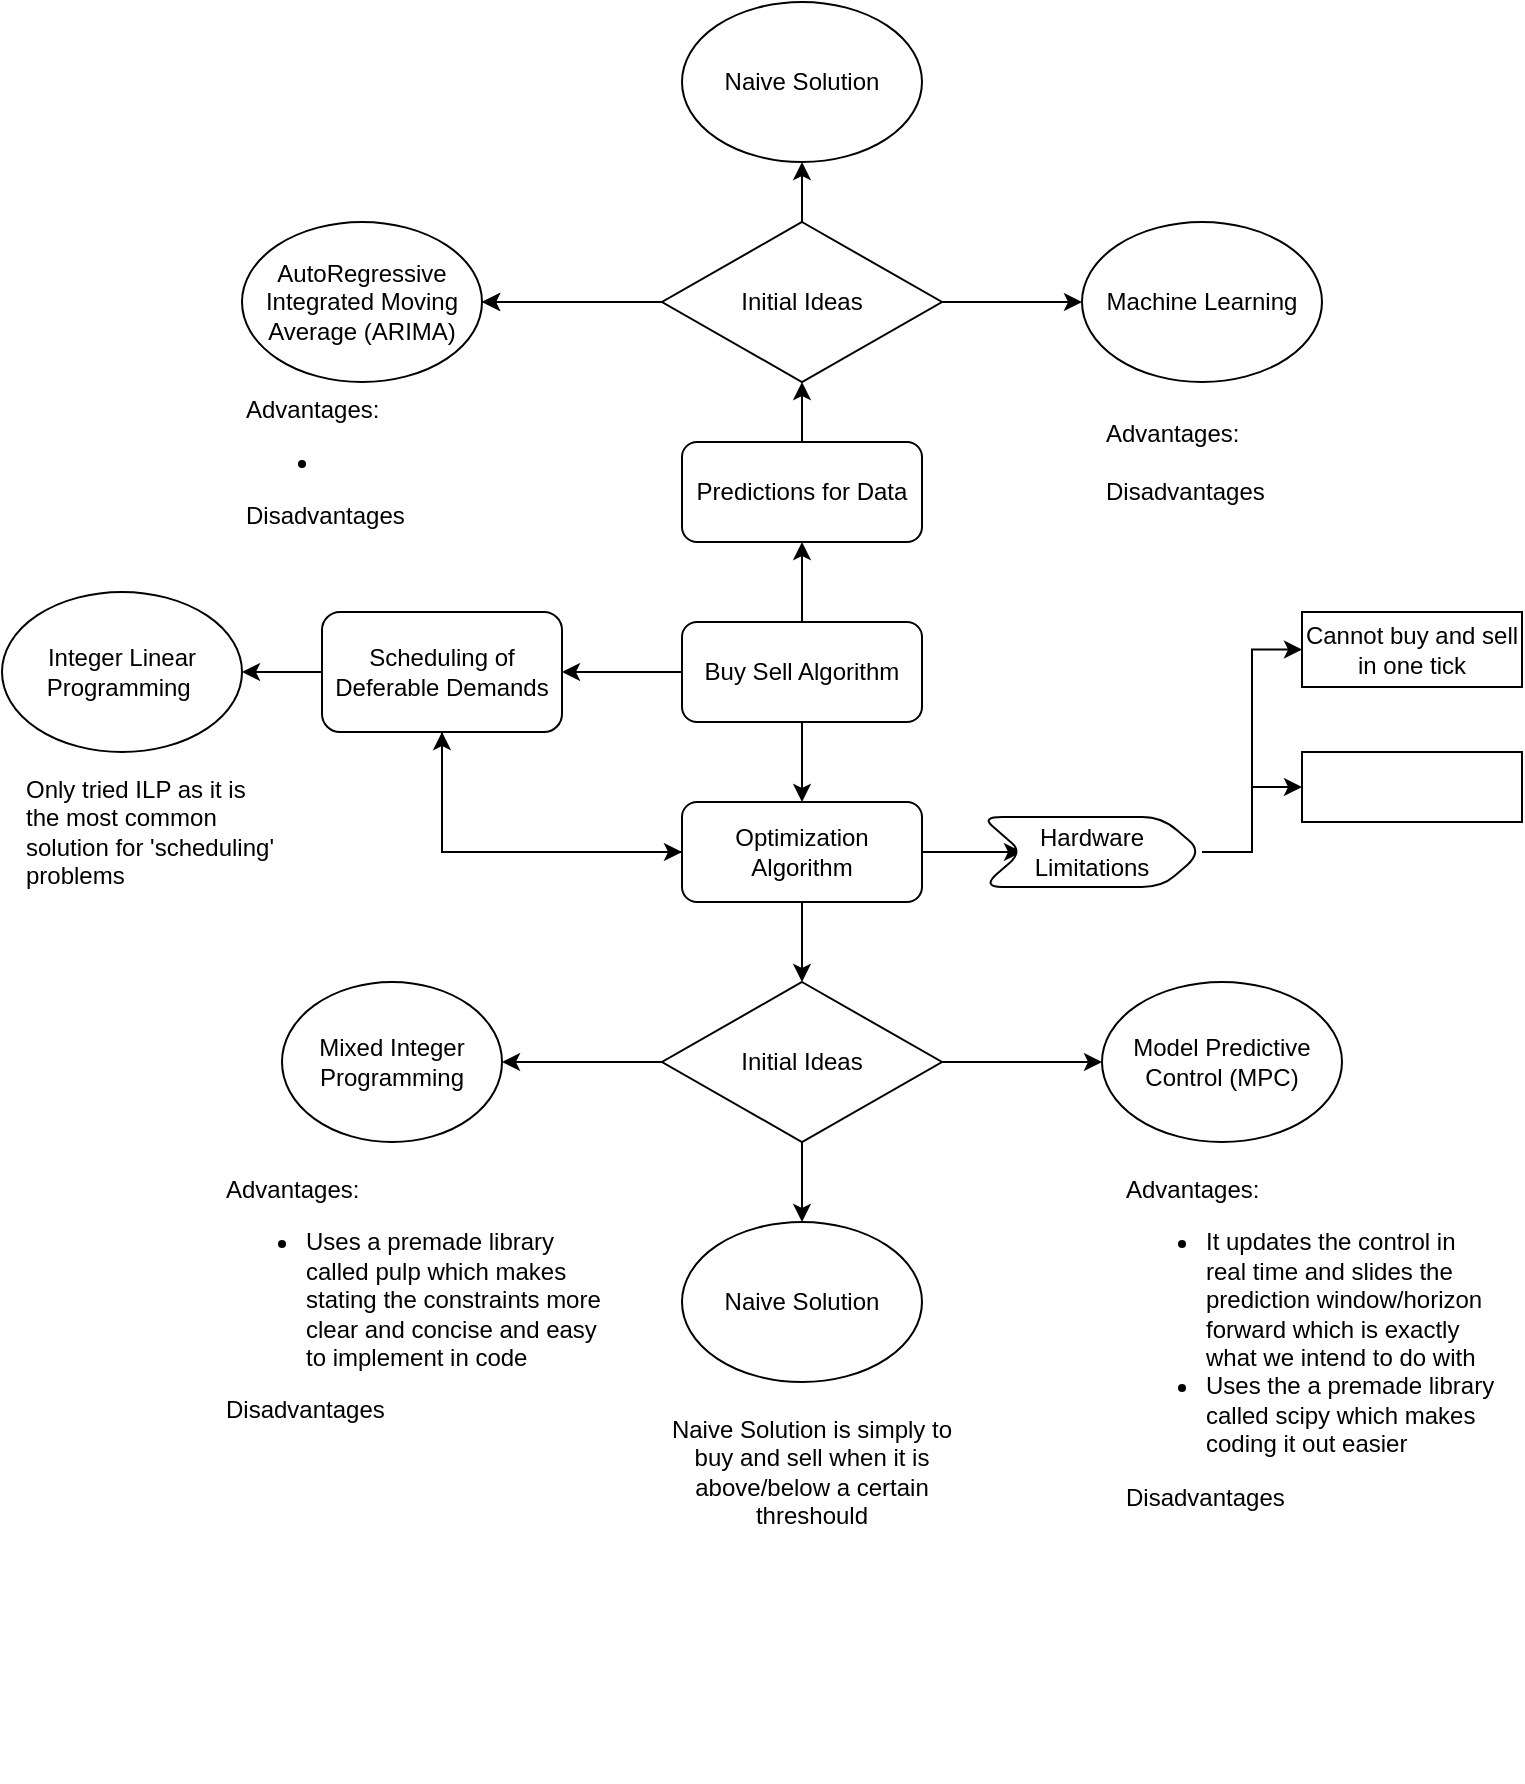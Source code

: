 <mxfile version="24.4.8" type="github">
  <diagram name="Page-1" id="UxOaTtIUIqS_tEpt3Vct">
    <mxGraphModel dx="1050" dy="522" grid="1" gridSize="10" guides="1" tooltips="1" connect="1" arrows="1" fold="1" page="1" pageScale="1" pageWidth="850" pageHeight="1100" math="0" shadow="0">
      <root>
        <mxCell id="0" />
        <mxCell id="1" parent="0" />
        <mxCell id="irKkEr3Q99a9lG1IQd4l-3" value="" style="edgeStyle=orthogonalEdgeStyle;rounded=0;orthogonalLoop=1;jettySize=auto;html=1;" edge="1" parent="1" source="irKkEr3Q99a9lG1IQd4l-1" target="irKkEr3Q99a9lG1IQd4l-2">
          <mxGeometry relative="1" as="geometry" />
        </mxCell>
        <mxCell id="irKkEr3Q99a9lG1IQd4l-7" value="" style="edgeStyle=orthogonalEdgeStyle;rounded=0;orthogonalLoop=1;jettySize=auto;html=1;" edge="1" parent="1" source="irKkEr3Q99a9lG1IQd4l-1" target="irKkEr3Q99a9lG1IQd4l-6">
          <mxGeometry relative="1" as="geometry" />
        </mxCell>
        <mxCell id="irKkEr3Q99a9lG1IQd4l-22" value="" style="edgeStyle=orthogonalEdgeStyle;rounded=0;orthogonalLoop=1;jettySize=auto;html=1;" edge="1" parent="1" source="irKkEr3Q99a9lG1IQd4l-1" target="irKkEr3Q99a9lG1IQd4l-21">
          <mxGeometry relative="1" as="geometry" />
        </mxCell>
        <mxCell id="irKkEr3Q99a9lG1IQd4l-1" value="Buy Sell Algorithm" style="rounded=1;whiteSpace=wrap;html=1;" vertex="1" parent="1">
          <mxGeometry x="360" y="390" width="120" height="50" as="geometry" />
        </mxCell>
        <mxCell id="irKkEr3Q99a9lG1IQd4l-16" style="edgeStyle=orthogonalEdgeStyle;rounded=0;orthogonalLoop=1;jettySize=auto;html=1;entryX=0.5;entryY=1;entryDx=0;entryDy=0;" edge="1" parent="1" source="irKkEr3Q99a9lG1IQd4l-2" target="irKkEr3Q99a9lG1IQd4l-15">
          <mxGeometry relative="1" as="geometry" />
        </mxCell>
        <mxCell id="irKkEr3Q99a9lG1IQd4l-2" value="Predictions for Data" style="rounded=1;whiteSpace=wrap;html=1;" vertex="1" parent="1">
          <mxGeometry x="360" y="300" width="120" height="50" as="geometry" />
        </mxCell>
        <mxCell id="irKkEr3Q99a9lG1IQd4l-10" style="edgeStyle=orthogonalEdgeStyle;rounded=0;orthogonalLoop=1;jettySize=auto;html=1;" edge="1" parent="1" source="irKkEr3Q99a9lG1IQd4l-6" target="irKkEr3Q99a9lG1IQd4l-8">
          <mxGeometry relative="1" as="geometry" />
        </mxCell>
        <mxCell id="irKkEr3Q99a9lG1IQd4l-26" style="edgeStyle=orthogonalEdgeStyle;rounded=0;orthogonalLoop=1;jettySize=auto;html=1;entryX=0.5;entryY=1;entryDx=0;entryDy=0;" edge="1" parent="1" source="irKkEr3Q99a9lG1IQd4l-6" target="irKkEr3Q99a9lG1IQd4l-21">
          <mxGeometry relative="1" as="geometry" />
        </mxCell>
        <mxCell id="irKkEr3Q99a9lG1IQd4l-28" value="" style="edgeStyle=orthogonalEdgeStyle;rounded=0;orthogonalLoop=1;jettySize=auto;html=1;" edge="1" parent="1" source="irKkEr3Q99a9lG1IQd4l-6" target="irKkEr3Q99a9lG1IQd4l-27">
          <mxGeometry relative="1" as="geometry" />
        </mxCell>
        <mxCell id="irKkEr3Q99a9lG1IQd4l-6" value="Optimization Algorithm" style="rounded=1;whiteSpace=wrap;html=1;" vertex="1" parent="1">
          <mxGeometry x="360" y="480" width="120" height="50" as="geometry" />
        </mxCell>
        <mxCell id="irKkEr3Q99a9lG1IQd4l-12" value="" style="edgeStyle=orthogonalEdgeStyle;rounded=0;orthogonalLoop=1;jettySize=auto;html=1;" edge="1" parent="1" source="irKkEr3Q99a9lG1IQd4l-8" target="irKkEr3Q99a9lG1IQd4l-11">
          <mxGeometry relative="1" as="geometry" />
        </mxCell>
        <mxCell id="irKkEr3Q99a9lG1IQd4l-43" style="edgeStyle=orthogonalEdgeStyle;rounded=0;orthogonalLoop=1;jettySize=auto;html=1;entryX=0.5;entryY=0;entryDx=0;entryDy=0;" edge="1" parent="1" source="irKkEr3Q99a9lG1IQd4l-8" target="irKkEr3Q99a9lG1IQd4l-42">
          <mxGeometry relative="1" as="geometry" />
        </mxCell>
        <mxCell id="irKkEr3Q99a9lG1IQd4l-49" style="edgeStyle=orthogonalEdgeStyle;rounded=0;orthogonalLoop=1;jettySize=auto;html=1;entryX=0;entryY=0.5;entryDx=0;entryDy=0;" edge="1" parent="1" source="irKkEr3Q99a9lG1IQd4l-8" target="irKkEr3Q99a9lG1IQd4l-48">
          <mxGeometry relative="1" as="geometry" />
        </mxCell>
        <mxCell id="irKkEr3Q99a9lG1IQd4l-8" value="Initial Ideas" style="rhombus;whiteSpace=wrap;html=1;" vertex="1" parent="1">
          <mxGeometry x="350" y="570" width="140" height="80" as="geometry" />
        </mxCell>
        <mxCell id="irKkEr3Q99a9lG1IQd4l-11" value="Mixed Integer Programming" style="ellipse;whiteSpace=wrap;html=1;" vertex="1" parent="1">
          <mxGeometry x="160" y="570" width="110" height="80" as="geometry" />
        </mxCell>
        <mxCell id="irKkEr3Q99a9lG1IQd4l-14" value="Advantages:&lt;div&gt;&lt;ul&gt;&lt;li&gt;Uses a premade library called pulp which makes stating the constraints more clear and concise and easy to implement in code&lt;/li&gt;&lt;/ul&gt;&lt;/div&gt;&lt;div style=&quot;&quot;&gt;Disadvantages&lt;/div&gt;" style="text;html=1;align=left;verticalAlign=top;whiteSpace=wrap;rounded=0;" vertex="1" parent="1">
          <mxGeometry x="130" y="660" width="190" height="280" as="geometry" />
        </mxCell>
        <mxCell id="irKkEr3Q99a9lG1IQd4l-18" value="" style="edgeStyle=orthogonalEdgeStyle;rounded=0;orthogonalLoop=1;jettySize=auto;html=1;" edge="1" parent="1" source="irKkEr3Q99a9lG1IQd4l-15">
          <mxGeometry relative="1" as="geometry">
            <mxPoint x="260" y="230" as="targetPoint" />
          </mxGeometry>
        </mxCell>
        <mxCell id="irKkEr3Q99a9lG1IQd4l-20" style="edgeStyle=orthogonalEdgeStyle;rounded=0;orthogonalLoop=1;jettySize=auto;html=1;entryX=1;entryY=0.5;entryDx=0;entryDy=0;" edge="1" parent="1" source="irKkEr3Q99a9lG1IQd4l-15" target="irKkEr3Q99a9lG1IQd4l-19">
          <mxGeometry relative="1" as="geometry" />
        </mxCell>
        <mxCell id="irKkEr3Q99a9lG1IQd4l-45" style="edgeStyle=orthogonalEdgeStyle;rounded=0;orthogonalLoop=1;jettySize=auto;html=1;entryX=0.5;entryY=1;entryDx=0;entryDy=0;" edge="1" parent="1" source="irKkEr3Q99a9lG1IQd4l-15" target="irKkEr3Q99a9lG1IQd4l-44">
          <mxGeometry relative="1" as="geometry" />
        </mxCell>
        <mxCell id="irKkEr3Q99a9lG1IQd4l-47" style="edgeStyle=orthogonalEdgeStyle;rounded=0;orthogonalLoop=1;jettySize=auto;html=1;entryX=0;entryY=0.5;entryDx=0;entryDy=0;" edge="1" parent="1" source="irKkEr3Q99a9lG1IQd4l-15" target="irKkEr3Q99a9lG1IQd4l-46">
          <mxGeometry relative="1" as="geometry" />
        </mxCell>
        <mxCell id="irKkEr3Q99a9lG1IQd4l-15" value="Initial Ideas" style="rhombus;whiteSpace=wrap;html=1;" vertex="1" parent="1">
          <mxGeometry x="350" y="190" width="140" height="80" as="geometry" />
        </mxCell>
        <mxCell id="irKkEr3Q99a9lG1IQd4l-19" value="AutoRegressive Integrated Moving Average (ARIMA)" style="ellipse;whiteSpace=wrap;html=1;" vertex="1" parent="1">
          <mxGeometry x="140" y="190" width="120" height="80" as="geometry" />
        </mxCell>
        <mxCell id="irKkEr3Q99a9lG1IQd4l-25" style="edgeStyle=orthogonalEdgeStyle;rounded=0;orthogonalLoop=1;jettySize=auto;html=1;entryX=0;entryY=0.5;entryDx=0;entryDy=0;" edge="1" parent="1" source="irKkEr3Q99a9lG1IQd4l-21" target="irKkEr3Q99a9lG1IQd4l-6">
          <mxGeometry relative="1" as="geometry">
            <Array as="points">
              <mxPoint x="240" y="505" />
            </Array>
          </mxGeometry>
        </mxCell>
        <mxCell id="irKkEr3Q99a9lG1IQd4l-36" style="edgeStyle=orthogonalEdgeStyle;rounded=0;orthogonalLoop=1;jettySize=auto;html=1;entryX=1;entryY=0.5;entryDx=0;entryDy=0;" edge="1" parent="1" source="irKkEr3Q99a9lG1IQd4l-21" target="irKkEr3Q99a9lG1IQd4l-35">
          <mxGeometry relative="1" as="geometry" />
        </mxCell>
        <mxCell id="irKkEr3Q99a9lG1IQd4l-21" value="Scheduling of Deferable Demands" style="whiteSpace=wrap;html=1;rounded=1;" vertex="1" parent="1">
          <mxGeometry x="180" y="385" width="120" height="60" as="geometry" />
        </mxCell>
        <mxCell id="irKkEr3Q99a9lG1IQd4l-39" style="edgeStyle=orthogonalEdgeStyle;rounded=0;orthogonalLoop=1;jettySize=auto;html=1;entryX=0;entryY=0.5;entryDx=0;entryDy=0;" edge="1" parent="1" source="irKkEr3Q99a9lG1IQd4l-27" target="irKkEr3Q99a9lG1IQd4l-38">
          <mxGeometry relative="1" as="geometry" />
        </mxCell>
        <mxCell id="irKkEr3Q99a9lG1IQd4l-54" style="edgeStyle=orthogonalEdgeStyle;rounded=0;orthogonalLoop=1;jettySize=auto;html=1;" edge="1" parent="1" source="irKkEr3Q99a9lG1IQd4l-27" target="irKkEr3Q99a9lG1IQd4l-53">
          <mxGeometry relative="1" as="geometry" />
        </mxCell>
        <mxCell id="irKkEr3Q99a9lG1IQd4l-27" value="Hardware Limitations" style="shape=step;perimeter=stepPerimeter;whiteSpace=wrap;html=1;fixedSize=1;rounded=1;" vertex="1" parent="1">
          <mxGeometry x="510" y="487.5" width="110" height="35" as="geometry" />
        </mxCell>
        <mxCell id="irKkEr3Q99a9lG1IQd4l-35" value="Integer Linear Programming&amp;nbsp;" style="ellipse;whiteSpace=wrap;html=1;" vertex="1" parent="1">
          <mxGeometry x="20" y="375" width="120" height="80" as="geometry" />
        </mxCell>
        <mxCell id="irKkEr3Q99a9lG1IQd4l-37" value="Only tried ILP as it is the most common solution for &#39;scheduling&#39; problems" style="text;html=1;align=left;verticalAlign=middle;whiteSpace=wrap;rounded=0;" vertex="1" parent="1">
          <mxGeometry x="30" y="480" width="130" height="30" as="geometry" />
        </mxCell>
        <mxCell id="irKkEr3Q99a9lG1IQd4l-38" value="Cannot buy and sell in one tick" style="rounded=0;whiteSpace=wrap;html=1;" vertex="1" parent="1">
          <mxGeometry x="670" y="385" width="110" height="37.5" as="geometry" />
        </mxCell>
        <mxCell id="irKkEr3Q99a9lG1IQd4l-42" value="Naive Solution" style="ellipse;whiteSpace=wrap;html=1;" vertex="1" parent="1">
          <mxGeometry x="360" y="690" width="120" height="80" as="geometry" />
        </mxCell>
        <mxCell id="irKkEr3Q99a9lG1IQd4l-44" value="Naive Solution" style="ellipse;whiteSpace=wrap;html=1;" vertex="1" parent="1">
          <mxGeometry x="360" y="80" width="120" height="80" as="geometry" />
        </mxCell>
        <mxCell id="irKkEr3Q99a9lG1IQd4l-46" value="Machine Learning" style="ellipse;whiteSpace=wrap;html=1;" vertex="1" parent="1">
          <mxGeometry x="560" y="190" width="120" height="80" as="geometry" />
        </mxCell>
        <mxCell id="irKkEr3Q99a9lG1IQd4l-48" value="Model Predictive Control (MPC)" style="ellipse;whiteSpace=wrap;html=1;" vertex="1" parent="1">
          <mxGeometry x="570" y="570" width="120" height="80" as="geometry" />
        </mxCell>
        <mxCell id="irKkEr3Q99a9lG1IQd4l-50" value="Advantages:&lt;div&gt;&lt;ul&gt;&lt;li&gt;&lt;br&gt;&lt;/li&gt;&lt;/ul&gt;&lt;/div&gt;&lt;div style=&quot;&quot;&gt;Disadvantages&lt;/div&gt;" style="text;html=1;align=left;verticalAlign=middle;whiteSpace=wrap;rounded=0;" vertex="1" parent="1">
          <mxGeometry x="140" y="280" width="190" height="60" as="geometry" />
        </mxCell>
        <mxCell id="irKkEr3Q99a9lG1IQd4l-51" value="Advantages:&lt;div&gt;&lt;ul&gt;&lt;li&gt;It updates the control in real time and slides the prediction window/horizon forward which is exactly what we intend to do with&lt;/li&gt;&lt;li&gt;Uses the a premade library called scipy which makes coding it out easier&amp;nbsp;&lt;/li&gt;&lt;/ul&gt;&lt;/div&gt;&lt;div style=&quot;&quot;&gt;Disadvantages&lt;/div&gt;" style="text;html=1;align=left;verticalAlign=top;whiteSpace=wrap;rounded=0;" vertex="1" parent="1">
          <mxGeometry x="580" y="660" width="190" height="310" as="geometry" />
        </mxCell>
        <mxCell id="irKkEr3Q99a9lG1IQd4l-52" value="Advantages:&lt;div&gt;&lt;br&gt;&lt;/div&gt;&lt;div style=&quot;&quot;&gt;Disadvantages&lt;/div&gt;" style="text;html=1;align=left;verticalAlign=middle;whiteSpace=wrap;rounded=0;" vertex="1" parent="1">
          <mxGeometry x="570" y="280" width="190" height="60" as="geometry" />
        </mxCell>
        <mxCell id="irKkEr3Q99a9lG1IQd4l-53" value="" style="rounded=0;whiteSpace=wrap;html=1;" vertex="1" parent="1">
          <mxGeometry x="670" y="455" width="110" height="35" as="geometry" />
        </mxCell>
        <mxCell id="irKkEr3Q99a9lG1IQd4l-55" value="Naive Solution is simply to buy and sell when it is above/below a certain threshould" style="text;html=1;align=center;verticalAlign=middle;whiteSpace=wrap;rounded=0;" vertex="1" parent="1">
          <mxGeometry x="350" y="800" width="150" height="30" as="geometry" />
        </mxCell>
      </root>
    </mxGraphModel>
  </diagram>
</mxfile>

